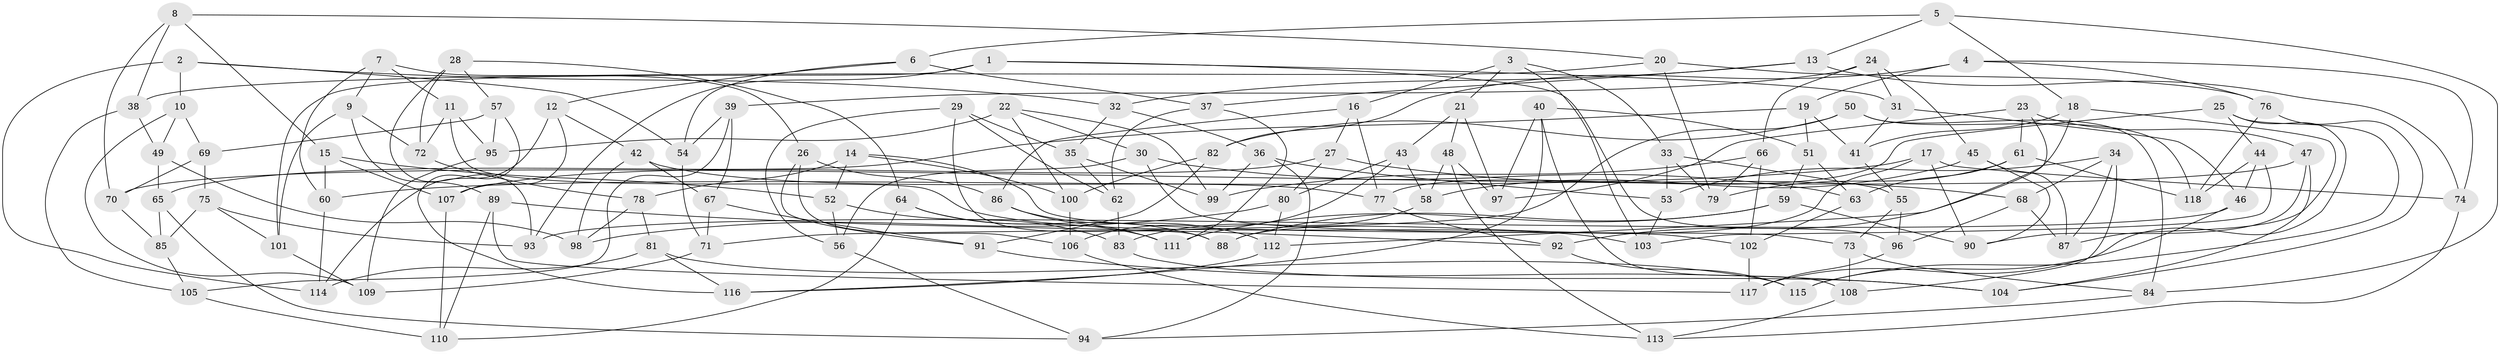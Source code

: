 // Generated by graph-tools (version 1.1) at 2025/38/03/09/25 02:38:15]
// undirected, 118 vertices, 236 edges
graph export_dot {
graph [start="1"]
  node [color=gray90,style=filled];
  1;
  2;
  3;
  4;
  5;
  6;
  7;
  8;
  9;
  10;
  11;
  12;
  13;
  14;
  15;
  16;
  17;
  18;
  19;
  20;
  21;
  22;
  23;
  24;
  25;
  26;
  27;
  28;
  29;
  30;
  31;
  32;
  33;
  34;
  35;
  36;
  37;
  38;
  39;
  40;
  41;
  42;
  43;
  44;
  45;
  46;
  47;
  48;
  49;
  50;
  51;
  52;
  53;
  54;
  55;
  56;
  57;
  58;
  59;
  60;
  61;
  62;
  63;
  64;
  65;
  66;
  67;
  68;
  69;
  70;
  71;
  72;
  73;
  74;
  75;
  76;
  77;
  78;
  79;
  80;
  81;
  82;
  83;
  84;
  85;
  86;
  87;
  88;
  89;
  90;
  91;
  92;
  93;
  94;
  95;
  96;
  97;
  98;
  99;
  100;
  101;
  102;
  103;
  104;
  105;
  106;
  107;
  108;
  109;
  110;
  111;
  112;
  113;
  114;
  115;
  116;
  117;
  118;
  1 -- 31;
  1 -- 96;
  1 -- 101;
  1 -- 93;
  2 -- 114;
  2 -- 10;
  2 -- 32;
  2 -- 54;
  3 -- 16;
  3 -- 103;
  3 -- 33;
  3 -- 21;
  4 -- 74;
  4 -- 19;
  4 -- 82;
  4 -- 76;
  5 -- 84;
  5 -- 13;
  5 -- 6;
  5 -- 18;
  6 -- 12;
  6 -- 37;
  6 -- 54;
  7 -- 9;
  7 -- 60;
  7 -- 26;
  7 -- 11;
  8 -- 38;
  8 -- 15;
  8 -- 70;
  8 -- 20;
  9 -- 89;
  9 -- 72;
  9 -- 101;
  10 -- 49;
  10 -- 69;
  10 -- 109;
  11 -- 103;
  11 -- 95;
  11 -- 72;
  12 -- 114;
  12 -- 107;
  12 -- 42;
  13 -- 74;
  13 -- 32;
  13 -- 37;
  14 -- 52;
  14 -- 78;
  14 -- 100;
  14 -- 102;
  15 -- 52;
  15 -- 107;
  15 -- 60;
  16 -- 77;
  16 -- 86;
  16 -- 27;
  17 -- 90;
  17 -- 74;
  17 -- 60;
  17 -- 88;
  18 -- 41;
  18 -- 112;
  18 -- 87;
  19 -- 41;
  19 -- 65;
  19 -- 51;
  20 -- 76;
  20 -- 79;
  20 -- 38;
  21 -- 48;
  21 -- 97;
  21 -- 43;
  22 -- 99;
  22 -- 100;
  22 -- 95;
  22 -- 30;
  23 -- 97;
  23 -- 92;
  23 -- 47;
  23 -- 61;
  24 -- 45;
  24 -- 31;
  24 -- 66;
  24 -- 39;
  25 -- 44;
  25 -- 115;
  25 -- 117;
  25 -- 77;
  26 -- 91;
  26 -- 86;
  26 -- 106;
  27 -- 107;
  27 -- 80;
  27 -- 68;
  28 -- 57;
  28 -- 93;
  28 -- 64;
  28 -- 72;
  29 -- 56;
  29 -- 62;
  29 -- 35;
  29 -- 88;
  30 -- 56;
  30 -- 73;
  30 -- 63;
  31 -- 41;
  31 -- 46;
  32 -- 36;
  32 -- 35;
  33 -- 55;
  33 -- 53;
  33 -- 79;
  34 -- 108;
  34 -- 53;
  34 -- 68;
  34 -- 87;
  35 -- 62;
  35 -- 99;
  36 -- 94;
  36 -- 53;
  36 -- 99;
  37 -- 111;
  37 -- 62;
  38 -- 49;
  38 -- 105;
  39 -- 54;
  39 -- 105;
  39 -- 67;
  40 -- 51;
  40 -- 116;
  40 -- 108;
  40 -- 97;
  41 -- 55;
  42 -- 77;
  42 -- 98;
  42 -- 67;
  43 -- 58;
  43 -- 80;
  43 -- 106;
  44 -- 118;
  44 -- 103;
  44 -- 46;
  45 -- 58;
  45 -- 87;
  45 -- 90;
  46 -- 93;
  46 -- 115;
  47 -- 70;
  47 -- 104;
  47 -- 90;
  48 -- 97;
  48 -- 58;
  48 -- 113;
  49 -- 98;
  49 -- 65;
  50 -- 71;
  50 -- 118;
  50 -- 82;
  50 -- 84;
  51 -- 59;
  51 -- 63;
  52 -- 56;
  52 -- 83;
  53 -- 103;
  54 -- 71;
  55 -- 73;
  55 -- 96;
  56 -- 94;
  57 -- 95;
  57 -- 116;
  57 -- 69;
  58 -- 83;
  59 -- 90;
  59 -- 111;
  59 -- 88;
  60 -- 114;
  61 -- 118;
  61 -- 63;
  61 -- 79;
  62 -- 83;
  63 -- 102;
  64 -- 88;
  64 -- 111;
  64 -- 110;
  65 -- 94;
  65 -- 85;
  66 -- 79;
  66 -- 99;
  66 -- 102;
  67 -- 91;
  67 -- 71;
  68 -- 87;
  68 -- 96;
  69 -- 70;
  69 -- 75;
  70 -- 85;
  71 -- 109;
  72 -- 78;
  73 -- 108;
  73 -- 84;
  74 -- 113;
  75 -- 93;
  75 -- 85;
  75 -- 101;
  76 -- 118;
  76 -- 104;
  77 -- 92;
  78 -- 98;
  78 -- 81;
  80 -- 98;
  80 -- 112;
  81 -- 115;
  81 -- 114;
  81 -- 116;
  82 -- 100;
  82 -- 91;
  83 -- 104;
  84 -- 94;
  85 -- 105;
  86 -- 111;
  86 -- 112;
  89 -- 117;
  89 -- 110;
  89 -- 92;
  91 -- 104;
  92 -- 115;
  95 -- 109;
  96 -- 117;
  100 -- 106;
  101 -- 109;
  102 -- 117;
  105 -- 110;
  106 -- 113;
  107 -- 110;
  108 -- 113;
  112 -- 116;
}
